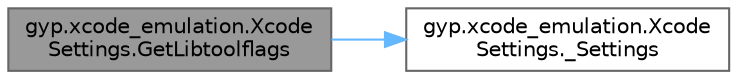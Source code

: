 digraph "gyp.xcode_emulation.XcodeSettings.GetLibtoolflags"
{
 // LATEX_PDF_SIZE
  bgcolor="transparent";
  edge [fontname=Helvetica,fontsize=10,labelfontname=Helvetica,labelfontsize=10];
  node [fontname=Helvetica,fontsize=10,shape=box,height=0.2,width=0.4];
  rankdir="LR";
  Node1 [id="Node000001",label="gyp.xcode_emulation.Xcode\lSettings.GetLibtoolflags",height=0.2,width=0.4,color="gray40", fillcolor="grey60", style="filled", fontcolor="black",tooltip=" "];
  Node1 -> Node2 [id="edge2_Node000001_Node000002",color="steelblue1",style="solid",tooltip=" "];
  Node2 [id="Node000002",label="gyp.xcode_emulation.Xcode\lSettings._Settings",height=0.2,width=0.4,color="grey40", fillcolor="white", style="filled",URL="$classgyp_1_1xcode__emulation_1_1_xcode_settings.html#a8b8132e0908812d4b9816391b3e53de4",tooltip=" "];
}
